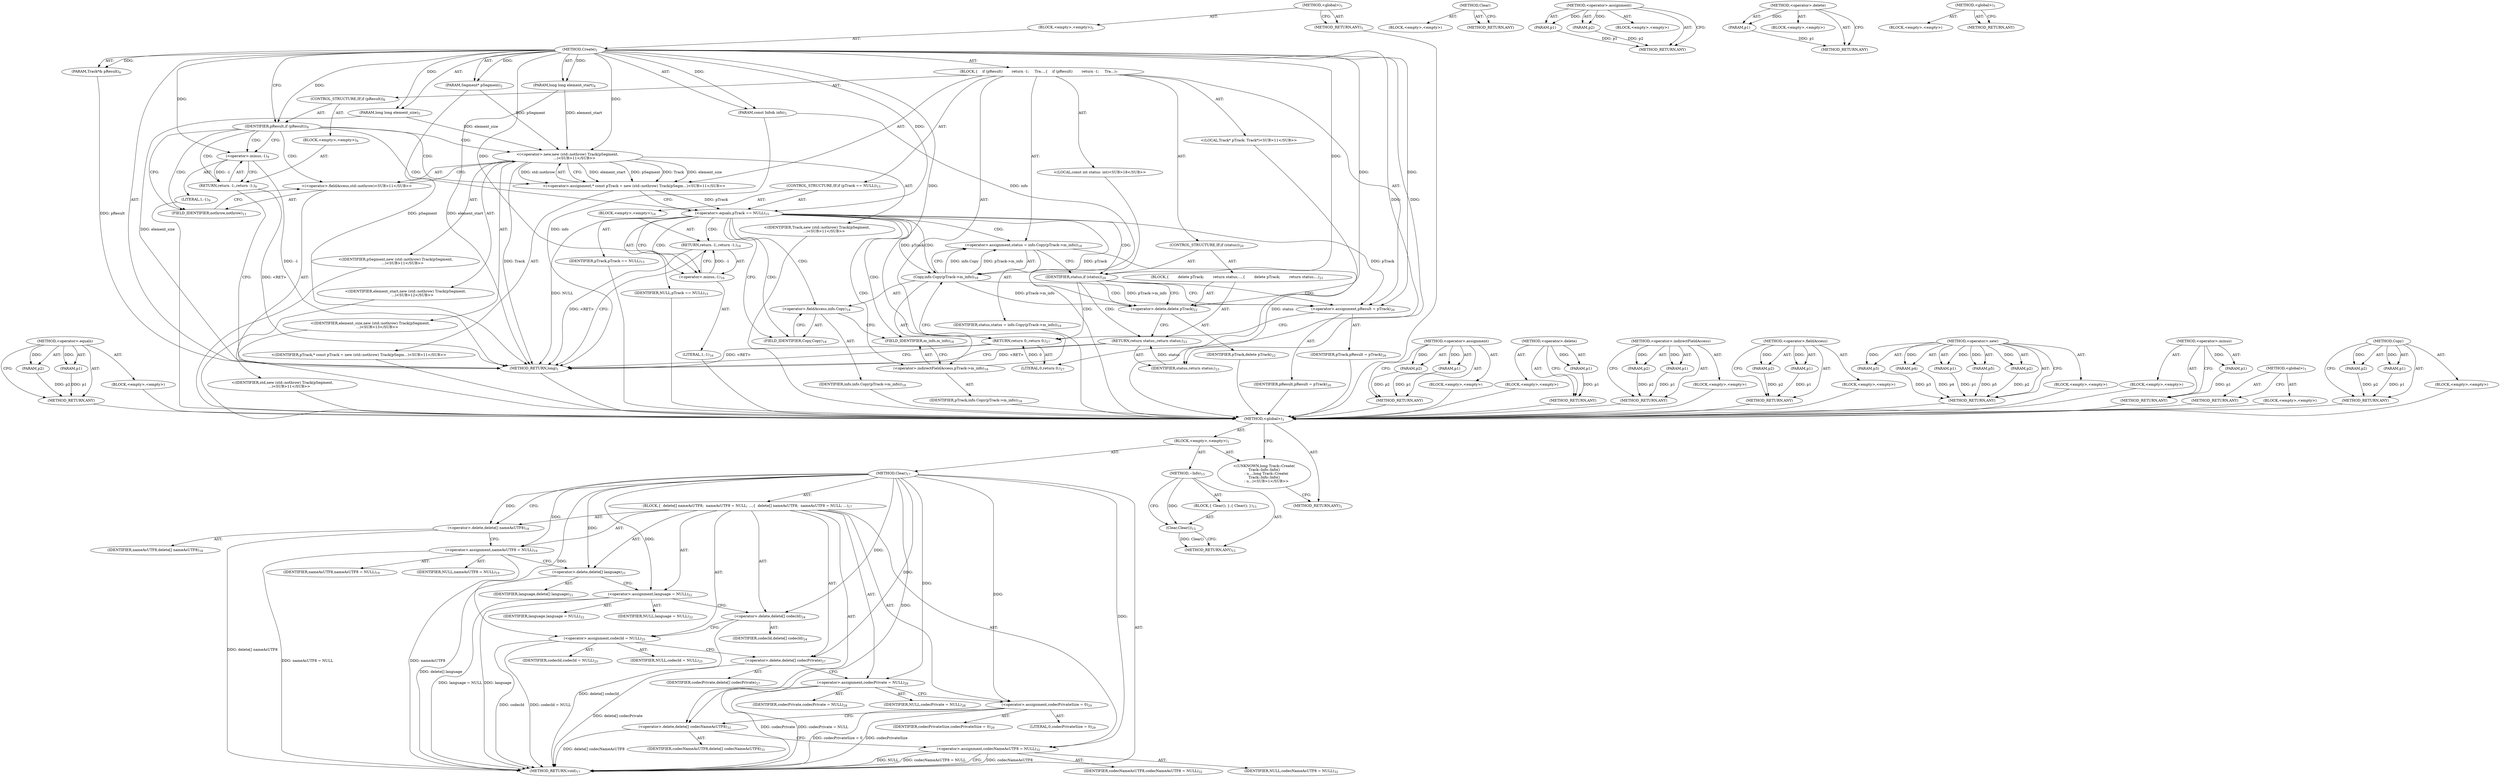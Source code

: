 digraph "Clear" {
vulnerable_113 [label=<(METHOD,&lt;operator&gt;.equals)>];
vulnerable_114 [label=<(PARAM,p1)>];
vulnerable_115 [label=<(PARAM,p2)>];
vulnerable_116 [label=<(BLOCK,&lt;empty&gt;,&lt;empty&gt;)>];
vulnerable_117 [label=<(METHOD_RETURN,ANY)>];
vulnerable_6 [label=<(METHOD,&lt;global&gt;)<SUB>1</SUB>>];
vulnerable_7 [label=<(BLOCK,&lt;empty&gt;,&lt;empty&gt;)<SUB>1</SUB>>];
vulnerable_8 [label=<(METHOD,Create)<SUB>1</SUB>>];
vulnerable_9 [label=<(PARAM,Segment* pSegment)<SUB>2</SUB>>];
vulnerable_10 [label=<(PARAM,const Info&amp; info)<SUB>3</SUB>>];
vulnerable_11 [label=<(PARAM,long long element_start)<SUB>4</SUB>>];
vulnerable_12 [label=<(PARAM,long long element_size)<SUB>5</SUB>>];
vulnerable_13 [label=<(PARAM,Track*&amp; pResult)<SUB>6</SUB>>];
vulnerable_14 [label=<(BLOCK,{
    if (pResult)
        return -1;
 
    Tra...,{
    if (pResult)
        return -1;
 
    Tra...)<SUB>7</SUB>>];
vulnerable_15 [label=<(CONTROL_STRUCTURE,IF,if (pResult))<SUB>8</SUB>>];
vulnerable_16 [label=<(IDENTIFIER,pResult,if (pResult))<SUB>8</SUB>>];
vulnerable_17 [label=<(BLOCK,&lt;empty&gt;,&lt;empty&gt;)<SUB>9</SUB>>];
vulnerable_18 [label=<(RETURN,return -1;,return -1;)<SUB>9</SUB>>];
vulnerable_19 [label=<(&lt;operator&gt;.minus,-1)<SUB>9</SUB>>];
vulnerable_20 [label=<(LITERAL,1,-1)<SUB>9</SUB>>];
vulnerable_21 [label="<(LOCAL,Track* pTrack: Track*)<SUB>11</SUB>>"];
vulnerable_22 [label="<(&lt;operator&gt;.assignment,* const pTrack = new (std::nothrow) Track(pSegm...)<SUB>11</SUB>>"];
vulnerable_23 [label="<(IDENTIFIER,pTrack,* const pTrack = new (std::nothrow) Track(pSegm...)<SUB>11</SUB>>"];
vulnerable_24 [label="<(&lt;operator&gt;.new,new (std::nothrow) Track(pSegment,
            ...)<SUB>11</SUB>>"];
vulnerable_25 [label="<(IDENTIFIER,Track,new (std::nothrow) Track(pSegment,
            ...)<SUB>11</SUB>>"];
vulnerable_26 [label="<(IDENTIFIER,pSegment,new (std::nothrow) Track(pSegment,
            ...)<SUB>11</SUB>>"];
vulnerable_27 [label="<(IDENTIFIER,element_start,new (std::nothrow) Track(pSegment,
            ...)<SUB>12</SUB>>"];
vulnerable_28 [label="<(IDENTIFIER,element_size,new (std::nothrow) Track(pSegment,
            ...)<SUB>13</SUB>>"];
vulnerable_29 [label="<(&lt;operator&gt;.fieldAccess,std::nothrow)<SUB>11</SUB>>"];
vulnerable_30 [label="<(IDENTIFIER,std,new (std::nothrow) Track(pSegment,
            ...)<SUB>11</SUB>>"];
vulnerable_31 [label=<(FIELD_IDENTIFIER,nothrow,nothrow)<SUB>11</SUB>>];
vulnerable_32 [label=<(CONTROL_STRUCTURE,IF,if (pTrack == NULL))<SUB>15</SUB>>];
vulnerable_33 [label=<(&lt;operator&gt;.equals,pTrack == NULL)<SUB>15</SUB>>];
vulnerable_34 [label=<(IDENTIFIER,pTrack,pTrack == NULL)<SUB>15</SUB>>];
vulnerable_35 [label=<(IDENTIFIER,NULL,pTrack == NULL)<SUB>15</SUB>>];
vulnerable_36 [label=<(BLOCK,&lt;empty&gt;,&lt;empty&gt;)<SUB>16</SUB>>];
vulnerable_37 [label=<(RETURN,return -1;,return -1;)<SUB>16</SUB>>];
vulnerable_38 [label=<(&lt;operator&gt;.minus,-1)<SUB>16</SUB>>];
vulnerable_39 [label=<(LITERAL,1,-1)<SUB>16</SUB>>];
vulnerable_40 [label="<(LOCAL,const int status: int)<SUB>18</SUB>>"];
vulnerable_41 [label=<(&lt;operator&gt;.assignment,status = info.Copy(pTrack-&gt;m_info))<SUB>18</SUB>>];
vulnerable_42 [label=<(IDENTIFIER,status,status = info.Copy(pTrack-&gt;m_info))<SUB>18</SUB>>];
vulnerable_43 [label=<(Copy,info.Copy(pTrack-&gt;m_info))<SUB>18</SUB>>];
vulnerable_44 [label=<(&lt;operator&gt;.fieldAccess,info.Copy)<SUB>18</SUB>>];
vulnerable_45 [label=<(IDENTIFIER,info,info.Copy(pTrack-&gt;m_info))<SUB>18</SUB>>];
vulnerable_46 [label=<(FIELD_IDENTIFIER,Copy,Copy)<SUB>18</SUB>>];
vulnerable_47 [label=<(&lt;operator&gt;.indirectFieldAccess,pTrack-&gt;m_info)<SUB>18</SUB>>];
vulnerable_48 [label=<(IDENTIFIER,pTrack,info.Copy(pTrack-&gt;m_info))<SUB>18</SUB>>];
vulnerable_49 [label=<(FIELD_IDENTIFIER,m_info,m_info)<SUB>18</SUB>>];
vulnerable_50 [label=<(CONTROL_STRUCTURE,IF,if (status))<SUB>20</SUB>>];
vulnerable_51 [label=<(IDENTIFIER,status,if (status))<SUB>20</SUB>>];
vulnerable_52 [label=<(BLOCK,{
        delete pTrack;
        return status;...,{
        delete pTrack;
        return status;...)<SUB>21</SUB>>];
vulnerable_53 [label=<(&lt;operator&gt;.delete,delete pTrack)<SUB>22</SUB>>];
vulnerable_54 [label=<(IDENTIFIER,pTrack,delete pTrack)<SUB>22</SUB>>];
vulnerable_55 [label=<(RETURN,return status;,return status;)<SUB>23</SUB>>];
vulnerable_56 [label=<(IDENTIFIER,status,return status;)<SUB>23</SUB>>];
vulnerable_57 [label=<(&lt;operator&gt;.assignment,pResult = pTrack)<SUB>26</SUB>>];
vulnerable_58 [label=<(IDENTIFIER,pResult,pResult = pTrack)<SUB>26</SUB>>];
vulnerable_59 [label=<(IDENTIFIER,pTrack,pResult = pTrack)<SUB>26</SUB>>];
vulnerable_60 [label=<(RETURN,return 0;,return 0;)<SUB>27</SUB>>];
vulnerable_61 [label=<(LITERAL,0,return 0;)<SUB>27</SUB>>];
vulnerable_62 [label=<(METHOD_RETURN,long)<SUB>1</SUB>>];
vulnerable_64 [label=<(METHOD_RETURN,ANY)<SUB>1</SUB>>];
vulnerable_95 [label=<(METHOD,&lt;operator&gt;.assignment)>];
vulnerable_96 [label=<(PARAM,p1)>];
vulnerable_97 [label=<(PARAM,p2)>];
vulnerable_98 [label=<(BLOCK,&lt;empty&gt;,&lt;empty&gt;)>];
vulnerable_99 [label=<(METHOD_RETURN,ANY)>];
vulnerable_128 [label=<(METHOD,&lt;operator&gt;.delete)>];
vulnerable_129 [label=<(PARAM,p1)>];
vulnerable_130 [label=<(BLOCK,&lt;empty&gt;,&lt;empty&gt;)>];
vulnerable_131 [label=<(METHOD_RETURN,ANY)>];
vulnerable_123 [label=<(METHOD,&lt;operator&gt;.indirectFieldAccess)>];
vulnerable_124 [label=<(PARAM,p1)>];
vulnerable_125 [label=<(PARAM,p2)>];
vulnerable_126 [label=<(BLOCK,&lt;empty&gt;,&lt;empty&gt;)>];
vulnerable_127 [label=<(METHOD_RETURN,ANY)>];
vulnerable_108 [label=<(METHOD,&lt;operator&gt;.fieldAccess)>];
vulnerable_109 [label=<(PARAM,p1)>];
vulnerable_110 [label=<(PARAM,p2)>];
vulnerable_111 [label=<(BLOCK,&lt;empty&gt;,&lt;empty&gt;)>];
vulnerable_112 [label=<(METHOD_RETURN,ANY)>];
vulnerable_100 [label=<(METHOD,&lt;operator&gt;.new)>];
vulnerable_101 [label=<(PARAM,p1)>];
vulnerable_102 [label=<(PARAM,p2)>];
vulnerable_103 [label=<(PARAM,p3)>];
vulnerable_104 [label=<(PARAM,p4)>];
vulnerable_105 [label=<(PARAM,p5)>];
vulnerable_106 [label=<(BLOCK,&lt;empty&gt;,&lt;empty&gt;)>];
vulnerable_107 [label=<(METHOD_RETURN,ANY)>];
vulnerable_91 [label=<(METHOD,&lt;operator&gt;.minus)>];
vulnerable_92 [label=<(PARAM,p1)>];
vulnerable_93 [label=<(BLOCK,&lt;empty&gt;,&lt;empty&gt;)>];
vulnerable_94 [label=<(METHOD_RETURN,ANY)>];
vulnerable_85 [label=<(METHOD,&lt;global&gt;)<SUB>1</SUB>>];
vulnerable_86 [label=<(BLOCK,&lt;empty&gt;,&lt;empty&gt;)>];
vulnerable_87 [label=<(METHOD_RETURN,ANY)>];
vulnerable_118 [label=<(METHOD,Copy)>];
vulnerable_119 [label=<(PARAM,p1)>];
vulnerable_120 [label=<(PARAM,p2)>];
vulnerable_121 [label=<(BLOCK,&lt;empty&gt;,&lt;empty&gt;)>];
vulnerable_122 [label=<(METHOD_RETURN,ANY)>];
fixed_6 [label=<(METHOD,&lt;global&gt;)<SUB>1</SUB>>];
fixed_7 [label=<(BLOCK,&lt;empty&gt;,&lt;empty&gt;)<SUB>1</SUB>>];
fixed_8 [label="<(UNKNOWN,long Track::Create(
Track::Info::Info()
    : u...,long Track::Create(
Track::Info::Info()
    : u...)<SUB>1</SUB>>"];
fixed_9 [label=<(METHOD,~Info)<SUB>15</SUB>>];
fixed_10 [label=<(BLOCK,{ Clear(); },{ Clear(); })<SUB>15</SUB>>];
fixed_11 [label=<(Clear,Clear())<SUB>15</SUB>>];
fixed_12 [label=<(METHOD_RETURN,ANY)<SUB>15</SUB>>];
fixed_14 [label=<(METHOD,Clear)<SUB>17</SUB>>];
fixed_15 [label=<(BLOCK,{
  delete[] nameAsUTF8;
  nameAsUTF8 = NULL;
 ...,{
  delete[] nameAsUTF8;
  nameAsUTF8 = NULL;
 ...)<SUB>17</SUB>>];
fixed_16 [label=<(&lt;operator&gt;.delete,delete[] nameAsUTF8)<SUB>18</SUB>>];
fixed_17 [label=<(IDENTIFIER,nameAsUTF8,delete[] nameAsUTF8)<SUB>18</SUB>>];
fixed_18 [label=<(&lt;operator&gt;.assignment,nameAsUTF8 = NULL)<SUB>19</SUB>>];
fixed_19 [label=<(IDENTIFIER,nameAsUTF8,nameAsUTF8 = NULL)<SUB>19</SUB>>];
fixed_20 [label=<(IDENTIFIER,NULL,nameAsUTF8 = NULL)<SUB>19</SUB>>];
fixed_21 [label=<(&lt;operator&gt;.delete,delete[] language)<SUB>21</SUB>>];
fixed_22 [label=<(IDENTIFIER,language,delete[] language)<SUB>21</SUB>>];
fixed_23 [label=<(&lt;operator&gt;.assignment,language = NULL)<SUB>22</SUB>>];
fixed_24 [label=<(IDENTIFIER,language,language = NULL)<SUB>22</SUB>>];
fixed_25 [label=<(IDENTIFIER,NULL,language = NULL)<SUB>22</SUB>>];
fixed_26 [label=<(&lt;operator&gt;.delete,delete[] codecId)<SUB>24</SUB>>];
fixed_27 [label=<(IDENTIFIER,codecId,delete[] codecId)<SUB>24</SUB>>];
fixed_28 [label=<(&lt;operator&gt;.assignment,codecId = NULL)<SUB>25</SUB>>];
fixed_29 [label=<(IDENTIFIER,codecId,codecId = NULL)<SUB>25</SUB>>];
fixed_30 [label=<(IDENTIFIER,NULL,codecId = NULL)<SUB>25</SUB>>];
fixed_31 [label=<(&lt;operator&gt;.delete,delete[] codecPrivate)<SUB>27</SUB>>];
fixed_32 [label=<(IDENTIFIER,codecPrivate,delete[] codecPrivate)<SUB>27</SUB>>];
fixed_33 [label=<(&lt;operator&gt;.assignment,codecPrivate = NULL)<SUB>28</SUB>>];
fixed_34 [label=<(IDENTIFIER,codecPrivate,codecPrivate = NULL)<SUB>28</SUB>>];
fixed_35 [label=<(IDENTIFIER,NULL,codecPrivate = NULL)<SUB>28</SUB>>];
fixed_36 [label=<(&lt;operator&gt;.assignment,codecPrivateSize = 0)<SUB>29</SUB>>];
fixed_37 [label=<(IDENTIFIER,codecPrivateSize,codecPrivateSize = 0)<SUB>29</SUB>>];
fixed_38 [label=<(LITERAL,0,codecPrivateSize = 0)<SUB>29</SUB>>];
fixed_39 [label=<(&lt;operator&gt;.delete,delete[] codecNameAsUTF8)<SUB>31</SUB>>];
fixed_40 [label=<(IDENTIFIER,codecNameAsUTF8,delete[] codecNameAsUTF8)<SUB>31</SUB>>];
fixed_41 [label=<(&lt;operator&gt;.assignment,codecNameAsUTF8 = NULL)<SUB>32</SUB>>];
fixed_42 [label=<(IDENTIFIER,codecNameAsUTF8,codecNameAsUTF8 = NULL)<SUB>32</SUB>>];
fixed_43 [label=<(IDENTIFIER,NULL,codecNameAsUTF8 = NULL)<SUB>32</SUB>>];
fixed_44 [label=<(METHOD_RETURN,void)<SUB>17</SUB>>];
fixed_46 [label=<(METHOD_RETURN,ANY)<SUB>1</SUB>>];
fixed_61 [label=<(METHOD,Clear)>];
fixed_62 [label=<(BLOCK,&lt;empty&gt;,&lt;empty&gt;)>];
fixed_63 [label=<(METHOD_RETURN,ANY)>];
fixed_68 [label=<(METHOD,&lt;operator&gt;.assignment)>];
fixed_69 [label=<(PARAM,p1)>];
fixed_70 [label=<(PARAM,p2)>];
fixed_71 [label=<(BLOCK,&lt;empty&gt;,&lt;empty&gt;)>];
fixed_72 [label=<(METHOD_RETURN,ANY)>];
fixed_64 [label=<(METHOD,&lt;operator&gt;.delete)>];
fixed_65 [label=<(PARAM,p1)>];
fixed_66 [label=<(BLOCK,&lt;empty&gt;,&lt;empty&gt;)>];
fixed_67 [label=<(METHOD_RETURN,ANY)>];
fixed_55 [label=<(METHOD,&lt;global&gt;)<SUB>1</SUB>>];
fixed_56 [label=<(BLOCK,&lt;empty&gt;,&lt;empty&gt;)>];
fixed_57 [label=<(METHOD_RETURN,ANY)>];
vulnerable_113 -> vulnerable_114  [key=0, label="AST: "];
vulnerable_113 -> vulnerable_114  [key=1, label="DDG: "];
vulnerable_113 -> vulnerable_116  [key=0, label="AST: "];
vulnerable_113 -> vulnerable_115  [key=0, label="AST: "];
vulnerable_113 -> vulnerable_115  [key=1, label="DDG: "];
vulnerable_113 -> vulnerable_117  [key=0, label="AST: "];
vulnerable_113 -> vulnerable_117  [key=1, label="CFG: "];
vulnerable_114 -> vulnerable_117  [key=0, label="DDG: p1"];
vulnerable_115 -> vulnerable_117  [key=0, label="DDG: p2"];
vulnerable_116 -> fixed_6  [key=0];
vulnerable_117 -> fixed_6  [key=0];
vulnerable_6 -> vulnerable_7  [key=0, label="AST: "];
vulnerable_6 -> vulnerable_64  [key=0, label="AST: "];
vulnerable_6 -> vulnerable_64  [key=1, label="CFG: "];
vulnerable_7 -> vulnerable_8  [key=0, label="AST: "];
vulnerable_8 -> vulnerable_9  [key=0, label="AST: "];
vulnerable_8 -> vulnerable_9  [key=1, label="DDG: "];
vulnerable_8 -> vulnerable_10  [key=0, label="AST: "];
vulnerable_8 -> vulnerable_10  [key=1, label="DDG: "];
vulnerable_8 -> vulnerable_11  [key=0, label="AST: "];
vulnerable_8 -> vulnerable_11  [key=1, label="DDG: "];
vulnerable_8 -> vulnerable_12  [key=0, label="AST: "];
vulnerable_8 -> vulnerable_12  [key=1, label="DDG: "];
vulnerable_8 -> vulnerable_13  [key=0, label="AST: "];
vulnerable_8 -> vulnerable_13  [key=1, label="DDG: "];
vulnerable_8 -> vulnerable_14  [key=0, label="AST: "];
vulnerable_8 -> vulnerable_62  [key=0, label="AST: "];
vulnerable_8 -> vulnerable_16  [key=0, label="CFG: "];
vulnerable_8 -> vulnerable_16  [key=1, label="DDG: "];
vulnerable_8 -> vulnerable_57  [key=0, label="DDG: "];
vulnerable_8 -> vulnerable_60  [key=0, label="DDG: "];
vulnerable_8 -> vulnerable_51  [key=0, label="DDG: "];
vulnerable_8 -> vulnerable_61  [key=0, label="DDG: "];
vulnerable_8 -> vulnerable_24  [key=0, label="DDG: "];
vulnerable_8 -> vulnerable_33  [key=0, label="DDG: "];
vulnerable_8 -> vulnerable_53  [key=0, label="DDG: "];
vulnerable_8 -> vulnerable_56  [key=0, label="DDG: "];
vulnerable_8 -> vulnerable_19  [key=0, label="DDG: "];
vulnerable_8 -> vulnerable_38  [key=0, label="DDG: "];
vulnerable_9 -> vulnerable_62  [key=0, label="DDG: pSegment"];
vulnerable_9 -> vulnerable_24  [key=0, label="DDG: pSegment"];
vulnerable_10 -> vulnerable_62  [key=0, label="DDG: info"];
vulnerable_10 -> vulnerable_43  [key=0, label="DDG: info"];
vulnerable_11 -> vulnerable_62  [key=0, label="DDG: element_start"];
vulnerable_11 -> vulnerable_24  [key=0, label="DDG: element_start"];
vulnerable_12 -> vulnerable_62  [key=0, label="DDG: element_size"];
vulnerable_12 -> vulnerable_24  [key=0, label="DDG: element_size"];
vulnerable_13 -> vulnerable_62  [key=0, label="DDG: pResult"];
vulnerable_14 -> vulnerable_15  [key=0, label="AST: "];
vulnerable_14 -> vulnerable_21  [key=0, label="AST: "];
vulnerable_14 -> vulnerable_22  [key=0, label="AST: "];
vulnerable_14 -> vulnerable_32  [key=0, label="AST: "];
vulnerable_14 -> vulnerable_40  [key=0, label="AST: "];
vulnerable_14 -> vulnerable_41  [key=0, label="AST: "];
vulnerable_14 -> vulnerable_50  [key=0, label="AST: "];
vulnerable_14 -> vulnerable_57  [key=0, label="AST: "];
vulnerable_14 -> vulnerable_60  [key=0, label="AST: "];
vulnerable_15 -> vulnerable_16  [key=0, label="AST: "];
vulnerable_15 -> vulnerable_17  [key=0, label="AST: "];
vulnerable_16 -> vulnerable_19  [key=0, label="CFG: "];
vulnerable_16 -> vulnerable_19  [key=1, label="CDG: "];
vulnerable_16 -> vulnerable_31  [key=0, label="CFG: "];
vulnerable_16 -> vulnerable_31  [key=1, label="CDG: "];
vulnerable_16 -> vulnerable_24  [key=0, label="CDG: "];
vulnerable_16 -> vulnerable_33  [key=0, label="CDG: "];
vulnerable_16 -> vulnerable_22  [key=0, label="CDG: "];
vulnerable_16 -> vulnerable_29  [key=0, label="CDG: "];
vulnerable_16 -> vulnerable_18  [key=0, label="CDG: "];
vulnerable_17 -> vulnerable_18  [key=0, label="AST: "];
vulnerable_18 -> vulnerable_19  [key=0, label="AST: "];
vulnerable_18 -> vulnerable_62  [key=0, label="CFG: "];
vulnerable_18 -> vulnerable_62  [key=1, label="DDG: &lt;RET&gt;"];
vulnerable_19 -> vulnerable_20  [key=0, label="AST: "];
vulnerable_19 -> vulnerable_18  [key=0, label="CFG: "];
vulnerable_19 -> vulnerable_18  [key=1, label="DDG: -1"];
vulnerable_19 -> vulnerable_62  [key=0, label="DDG: -1"];
vulnerable_20 -> fixed_6  [key=0];
vulnerable_21 -> fixed_6  [key=0];
vulnerable_22 -> vulnerable_23  [key=0, label="AST: "];
vulnerable_22 -> vulnerable_24  [key=0, label="AST: "];
vulnerable_22 -> vulnerable_33  [key=0, label="CFG: "];
vulnerable_22 -> vulnerable_33  [key=1, label="DDG: pTrack"];
vulnerable_23 -> fixed_6  [key=0];
vulnerable_24 -> vulnerable_25  [key=0, label="AST: "];
vulnerable_24 -> vulnerable_26  [key=0, label="AST: "];
vulnerable_24 -> vulnerable_27  [key=0, label="AST: "];
vulnerable_24 -> vulnerable_28  [key=0, label="AST: "];
vulnerable_24 -> vulnerable_29  [key=0, label="AST: "];
vulnerable_24 -> vulnerable_22  [key=0, label="CFG: "];
vulnerable_24 -> vulnerable_22  [key=1, label="DDG: element_start"];
vulnerable_24 -> vulnerable_22  [key=2, label="DDG: pSegment"];
vulnerable_24 -> vulnerable_22  [key=3, label="DDG: Track"];
vulnerable_24 -> vulnerable_22  [key=4, label="DDG: element_size"];
vulnerable_24 -> vulnerable_22  [key=5, label="DDG: std::nothrow"];
vulnerable_24 -> vulnerable_62  [key=0, label="DDG: Track"];
vulnerable_25 -> fixed_6  [key=0];
vulnerable_26 -> fixed_6  [key=0];
vulnerable_27 -> fixed_6  [key=0];
vulnerable_28 -> fixed_6  [key=0];
vulnerable_29 -> vulnerable_30  [key=0, label="AST: "];
vulnerable_29 -> vulnerable_31  [key=0, label="AST: "];
vulnerable_29 -> vulnerable_24  [key=0, label="CFG: "];
vulnerable_30 -> fixed_6  [key=0];
vulnerable_31 -> vulnerable_29  [key=0, label="CFG: "];
vulnerable_32 -> vulnerable_33  [key=0, label="AST: "];
vulnerable_32 -> vulnerable_36  [key=0, label="AST: "];
vulnerable_33 -> vulnerable_34  [key=0, label="AST: "];
vulnerable_33 -> vulnerable_35  [key=0, label="AST: "];
vulnerable_33 -> vulnerable_38  [key=0, label="CFG: "];
vulnerable_33 -> vulnerable_38  [key=1, label="CDG: "];
vulnerable_33 -> vulnerable_46  [key=0, label="CFG: "];
vulnerable_33 -> vulnerable_46  [key=1, label="CDG: "];
vulnerable_33 -> vulnerable_62  [key=0, label="DDG: NULL"];
vulnerable_33 -> vulnerable_57  [key=0, label="DDG: pTrack"];
vulnerable_33 -> vulnerable_43  [key=0, label="DDG: pTrack"];
vulnerable_33 -> vulnerable_43  [key=1, label="CDG: "];
vulnerable_33 -> vulnerable_53  [key=0, label="DDG: pTrack"];
vulnerable_33 -> vulnerable_47  [key=0, label="CDG: "];
vulnerable_33 -> vulnerable_49  [key=0, label="CDG: "];
vulnerable_33 -> vulnerable_51  [key=0, label="CDG: "];
vulnerable_33 -> vulnerable_37  [key=0, label="CDG: "];
vulnerable_33 -> vulnerable_41  [key=0, label="CDG: "];
vulnerable_33 -> vulnerable_44  [key=0, label="CDG: "];
vulnerable_34 -> fixed_6  [key=0];
vulnerable_35 -> fixed_6  [key=0];
vulnerable_36 -> vulnerable_37  [key=0, label="AST: "];
vulnerable_37 -> vulnerable_38  [key=0, label="AST: "];
vulnerable_37 -> vulnerable_62  [key=0, label="CFG: "];
vulnerable_37 -> vulnerable_62  [key=1, label="DDG: &lt;RET&gt;"];
vulnerable_38 -> vulnerable_39  [key=0, label="AST: "];
vulnerable_38 -> vulnerable_37  [key=0, label="CFG: "];
vulnerable_38 -> vulnerable_37  [key=1, label="DDG: -1"];
vulnerable_39 -> fixed_6  [key=0];
vulnerable_40 -> fixed_6  [key=0];
vulnerable_41 -> vulnerable_42  [key=0, label="AST: "];
vulnerable_41 -> vulnerable_43  [key=0, label="AST: "];
vulnerable_41 -> vulnerable_51  [key=0, label="CFG: "];
vulnerable_41 -> vulnerable_56  [key=0, label="DDG: status"];
vulnerable_42 -> fixed_6  [key=0];
vulnerable_43 -> vulnerable_44  [key=0, label="AST: "];
vulnerable_43 -> vulnerable_47  [key=0, label="AST: "];
vulnerable_43 -> vulnerable_41  [key=0, label="CFG: "];
vulnerable_43 -> vulnerable_41  [key=1, label="DDG: info.Copy"];
vulnerable_43 -> vulnerable_41  [key=2, label="DDG: pTrack-&gt;m_info"];
vulnerable_43 -> vulnerable_57  [key=0, label="DDG: pTrack-&gt;m_info"];
vulnerable_43 -> vulnerable_53  [key=0, label="DDG: pTrack-&gt;m_info"];
vulnerable_44 -> vulnerable_45  [key=0, label="AST: "];
vulnerable_44 -> vulnerable_46  [key=0, label="AST: "];
vulnerable_44 -> vulnerable_49  [key=0, label="CFG: "];
vulnerable_45 -> fixed_6  [key=0];
vulnerable_46 -> vulnerable_44  [key=0, label="CFG: "];
vulnerable_47 -> vulnerable_48  [key=0, label="AST: "];
vulnerable_47 -> vulnerable_49  [key=0, label="AST: "];
vulnerable_47 -> vulnerable_43  [key=0, label="CFG: "];
vulnerable_48 -> fixed_6  [key=0];
vulnerable_49 -> vulnerable_47  [key=0, label="CFG: "];
vulnerable_50 -> vulnerable_51  [key=0, label="AST: "];
vulnerable_50 -> vulnerable_52  [key=0, label="AST: "];
vulnerable_51 -> vulnerable_53  [key=0, label="CFG: "];
vulnerable_51 -> vulnerable_53  [key=1, label="CDG: "];
vulnerable_51 -> vulnerable_57  [key=0, label="CFG: "];
vulnerable_51 -> vulnerable_57  [key=1, label="CDG: "];
vulnerable_51 -> vulnerable_60  [key=0, label="CDG: "];
vulnerable_51 -> vulnerable_55  [key=0, label="CDG: "];
vulnerable_52 -> vulnerable_53  [key=0, label="AST: "];
vulnerable_52 -> vulnerable_55  [key=0, label="AST: "];
vulnerable_53 -> vulnerable_54  [key=0, label="AST: "];
vulnerable_53 -> vulnerable_55  [key=0, label="CFG: "];
vulnerable_54 -> fixed_6  [key=0];
vulnerable_55 -> vulnerable_56  [key=0, label="AST: "];
vulnerable_55 -> vulnerable_62  [key=0, label="CFG: "];
vulnerable_55 -> vulnerable_62  [key=1, label="DDG: &lt;RET&gt;"];
vulnerable_56 -> vulnerable_55  [key=0, label="DDG: status"];
vulnerable_57 -> vulnerable_58  [key=0, label="AST: "];
vulnerable_57 -> vulnerable_59  [key=0, label="AST: "];
vulnerable_57 -> vulnerable_60  [key=0, label="CFG: "];
vulnerable_58 -> fixed_6  [key=0];
vulnerable_59 -> fixed_6  [key=0];
vulnerable_60 -> vulnerable_61  [key=0, label="AST: "];
vulnerable_60 -> vulnerable_62  [key=0, label="CFG: "];
vulnerable_60 -> vulnerable_62  [key=1, label="DDG: &lt;RET&gt;"];
vulnerable_61 -> vulnerable_60  [key=0, label="DDG: 0"];
vulnerable_62 -> fixed_6  [key=0];
vulnerable_64 -> fixed_6  [key=0];
vulnerable_95 -> vulnerable_96  [key=0, label="AST: "];
vulnerable_95 -> vulnerable_96  [key=1, label="DDG: "];
vulnerable_95 -> vulnerable_98  [key=0, label="AST: "];
vulnerable_95 -> vulnerable_97  [key=0, label="AST: "];
vulnerable_95 -> vulnerable_97  [key=1, label="DDG: "];
vulnerable_95 -> vulnerable_99  [key=0, label="AST: "];
vulnerable_95 -> vulnerable_99  [key=1, label="CFG: "];
vulnerable_96 -> vulnerable_99  [key=0, label="DDG: p1"];
vulnerable_97 -> vulnerable_99  [key=0, label="DDG: p2"];
vulnerable_98 -> fixed_6  [key=0];
vulnerable_99 -> fixed_6  [key=0];
vulnerable_128 -> vulnerable_129  [key=0, label="AST: "];
vulnerable_128 -> vulnerable_129  [key=1, label="DDG: "];
vulnerable_128 -> vulnerable_130  [key=0, label="AST: "];
vulnerable_128 -> vulnerable_131  [key=0, label="AST: "];
vulnerable_128 -> vulnerable_131  [key=1, label="CFG: "];
vulnerable_129 -> vulnerable_131  [key=0, label="DDG: p1"];
vulnerable_130 -> fixed_6  [key=0];
vulnerable_131 -> fixed_6  [key=0];
vulnerable_123 -> vulnerable_124  [key=0, label="AST: "];
vulnerable_123 -> vulnerable_124  [key=1, label="DDG: "];
vulnerable_123 -> vulnerable_126  [key=0, label="AST: "];
vulnerable_123 -> vulnerable_125  [key=0, label="AST: "];
vulnerable_123 -> vulnerable_125  [key=1, label="DDG: "];
vulnerable_123 -> vulnerable_127  [key=0, label="AST: "];
vulnerable_123 -> vulnerable_127  [key=1, label="CFG: "];
vulnerable_124 -> vulnerable_127  [key=0, label="DDG: p1"];
vulnerable_125 -> vulnerable_127  [key=0, label="DDG: p2"];
vulnerable_126 -> fixed_6  [key=0];
vulnerable_127 -> fixed_6  [key=0];
vulnerable_108 -> vulnerable_109  [key=0, label="AST: "];
vulnerable_108 -> vulnerable_109  [key=1, label="DDG: "];
vulnerable_108 -> vulnerable_111  [key=0, label="AST: "];
vulnerable_108 -> vulnerable_110  [key=0, label="AST: "];
vulnerable_108 -> vulnerable_110  [key=1, label="DDG: "];
vulnerable_108 -> vulnerable_112  [key=0, label="AST: "];
vulnerable_108 -> vulnerable_112  [key=1, label="CFG: "];
vulnerable_109 -> vulnerable_112  [key=0, label="DDG: p1"];
vulnerable_110 -> vulnerable_112  [key=0, label="DDG: p2"];
vulnerable_111 -> fixed_6  [key=0];
vulnerable_112 -> fixed_6  [key=0];
vulnerable_100 -> vulnerable_101  [key=0, label="AST: "];
vulnerable_100 -> vulnerable_101  [key=1, label="DDG: "];
vulnerable_100 -> vulnerable_106  [key=0, label="AST: "];
vulnerable_100 -> vulnerable_102  [key=0, label="AST: "];
vulnerable_100 -> vulnerable_102  [key=1, label="DDG: "];
vulnerable_100 -> vulnerable_107  [key=0, label="AST: "];
vulnerable_100 -> vulnerable_107  [key=1, label="CFG: "];
vulnerable_100 -> vulnerable_103  [key=0, label="AST: "];
vulnerable_100 -> vulnerable_103  [key=1, label="DDG: "];
vulnerable_100 -> vulnerable_104  [key=0, label="AST: "];
vulnerable_100 -> vulnerable_104  [key=1, label="DDG: "];
vulnerable_100 -> vulnerable_105  [key=0, label="AST: "];
vulnerable_100 -> vulnerable_105  [key=1, label="DDG: "];
vulnerable_101 -> vulnerable_107  [key=0, label="DDG: p1"];
vulnerable_102 -> vulnerable_107  [key=0, label="DDG: p2"];
vulnerable_103 -> vulnerable_107  [key=0, label="DDG: p3"];
vulnerable_104 -> vulnerable_107  [key=0, label="DDG: p4"];
vulnerable_105 -> vulnerable_107  [key=0, label="DDG: p5"];
vulnerable_106 -> fixed_6  [key=0];
vulnerable_107 -> fixed_6  [key=0];
vulnerable_91 -> vulnerable_92  [key=0, label="AST: "];
vulnerable_91 -> vulnerable_92  [key=1, label="DDG: "];
vulnerable_91 -> vulnerable_93  [key=0, label="AST: "];
vulnerable_91 -> vulnerable_94  [key=0, label="AST: "];
vulnerable_91 -> vulnerable_94  [key=1, label="CFG: "];
vulnerable_92 -> vulnerable_94  [key=0, label="DDG: p1"];
vulnerable_93 -> fixed_6  [key=0];
vulnerable_94 -> fixed_6  [key=0];
vulnerable_85 -> vulnerable_86  [key=0, label="AST: "];
vulnerable_85 -> vulnerable_87  [key=0, label="AST: "];
vulnerable_85 -> vulnerable_87  [key=1, label="CFG: "];
vulnerable_86 -> fixed_6  [key=0];
vulnerable_87 -> fixed_6  [key=0];
vulnerable_118 -> vulnerable_119  [key=0, label="AST: "];
vulnerable_118 -> vulnerable_119  [key=1, label="DDG: "];
vulnerable_118 -> vulnerable_121  [key=0, label="AST: "];
vulnerable_118 -> vulnerable_120  [key=0, label="AST: "];
vulnerable_118 -> vulnerable_120  [key=1, label="DDG: "];
vulnerable_118 -> vulnerable_122  [key=0, label="AST: "];
vulnerable_118 -> vulnerable_122  [key=1, label="CFG: "];
vulnerable_119 -> vulnerable_122  [key=0, label="DDG: p1"];
vulnerable_120 -> vulnerable_122  [key=0, label="DDG: p2"];
vulnerable_121 -> fixed_6  [key=0];
vulnerable_122 -> fixed_6  [key=0];
fixed_6 -> fixed_7  [key=0, label="AST: "];
fixed_6 -> fixed_46  [key=0, label="AST: "];
fixed_6 -> fixed_8  [key=0, label="CFG: "];
fixed_7 -> fixed_8  [key=0, label="AST: "];
fixed_7 -> fixed_9  [key=0, label="AST: "];
fixed_7 -> fixed_14  [key=0, label="AST: "];
fixed_8 -> fixed_46  [key=0, label="CFG: "];
fixed_9 -> fixed_10  [key=0, label="AST: "];
fixed_9 -> fixed_12  [key=0, label="AST: "];
fixed_9 -> fixed_11  [key=0, label="CFG: "];
fixed_9 -> fixed_11  [key=1, label="DDG: "];
fixed_10 -> fixed_11  [key=0, label="AST: "];
fixed_11 -> fixed_12  [key=0, label="CFG: "];
fixed_11 -> fixed_12  [key=1, label="DDG: Clear()"];
fixed_14 -> fixed_15  [key=0, label="AST: "];
fixed_14 -> fixed_44  [key=0, label="AST: "];
fixed_14 -> fixed_16  [key=0, label="CFG: "];
fixed_14 -> fixed_16  [key=1, label="DDG: "];
fixed_14 -> fixed_18  [key=0, label="DDG: "];
fixed_14 -> fixed_23  [key=0, label="DDG: "];
fixed_14 -> fixed_28  [key=0, label="DDG: "];
fixed_14 -> fixed_33  [key=0, label="DDG: "];
fixed_14 -> fixed_36  [key=0, label="DDG: "];
fixed_14 -> fixed_41  [key=0, label="DDG: "];
fixed_14 -> fixed_21  [key=0, label="DDG: "];
fixed_14 -> fixed_26  [key=0, label="DDG: "];
fixed_14 -> fixed_31  [key=0, label="DDG: "];
fixed_14 -> fixed_39  [key=0, label="DDG: "];
fixed_15 -> fixed_16  [key=0, label="AST: "];
fixed_15 -> fixed_18  [key=0, label="AST: "];
fixed_15 -> fixed_21  [key=0, label="AST: "];
fixed_15 -> fixed_23  [key=0, label="AST: "];
fixed_15 -> fixed_26  [key=0, label="AST: "];
fixed_15 -> fixed_28  [key=0, label="AST: "];
fixed_15 -> fixed_31  [key=0, label="AST: "];
fixed_15 -> fixed_33  [key=0, label="AST: "];
fixed_15 -> fixed_36  [key=0, label="AST: "];
fixed_15 -> fixed_39  [key=0, label="AST: "];
fixed_15 -> fixed_41  [key=0, label="AST: "];
fixed_16 -> fixed_17  [key=0, label="AST: "];
fixed_16 -> fixed_18  [key=0, label="CFG: "];
fixed_16 -> fixed_44  [key=0, label="DDG: delete[] nameAsUTF8"];
fixed_18 -> fixed_19  [key=0, label="AST: "];
fixed_18 -> fixed_20  [key=0, label="AST: "];
fixed_18 -> fixed_21  [key=0, label="CFG: "];
fixed_18 -> fixed_44  [key=0, label="DDG: nameAsUTF8"];
fixed_18 -> fixed_44  [key=1, label="DDG: nameAsUTF8 = NULL"];
fixed_21 -> fixed_22  [key=0, label="AST: "];
fixed_21 -> fixed_23  [key=0, label="CFG: "];
fixed_21 -> fixed_44  [key=0, label="DDG: delete[] language"];
fixed_23 -> fixed_24  [key=0, label="AST: "];
fixed_23 -> fixed_25  [key=0, label="AST: "];
fixed_23 -> fixed_26  [key=0, label="CFG: "];
fixed_23 -> fixed_44  [key=0, label="DDG: language"];
fixed_23 -> fixed_44  [key=1, label="DDG: language = NULL"];
fixed_26 -> fixed_27  [key=0, label="AST: "];
fixed_26 -> fixed_28  [key=0, label="CFG: "];
fixed_26 -> fixed_44  [key=0, label="DDG: delete[] codecId"];
fixed_28 -> fixed_29  [key=0, label="AST: "];
fixed_28 -> fixed_30  [key=0, label="AST: "];
fixed_28 -> fixed_31  [key=0, label="CFG: "];
fixed_28 -> fixed_44  [key=0, label="DDG: codecId"];
fixed_28 -> fixed_44  [key=1, label="DDG: codecId = NULL"];
fixed_31 -> fixed_32  [key=0, label="AST: "];
fixed_31 -> fixed_33  [key=0, label="CFG: "];
fixed_31 -> fixed_44  [key=0, label="DDG: delete[] codecPrivate"];
fixed_33 -> fixed_34  [key=0, label="AST: "];
fixed_33 -> fixed_35  [key=0, label="AST: "];
fixed_33 -> fixed_36  [key=0, label="CFG: "];
fixed_33 -> fixed_44  [key=0, label="DDG: codecPrivate"];
fixed_33 -> fixed_44  [key=1, label="DDG: codecPrivate = NULL"];
fixed_36 -> fixed_37  [key=0, label="AST: "];
fixed_36 -> fixed_38  [key=0, label="AST: "];
fixed_36 -> fixed_39  [key=0, label="CFG: "];
fixed_36 -> fixed_44  [key=0, label="DDG: codecPrivateSize = 0"];
fixed_36 -> fixed_44  [key=1, label="DDG: codecPrivateSize"];
fixed_39 -> fixed_40  [key=0, label="AST: "];
fixed_39 -> fixed_41  [key=0, label="CFG: "];
fixed_39 -> fixed_44  [key=0, label="DDG: delete[] codecNameAsUTF8"];
fixed_41 -> fixed_42  [key=0, label="AST: "];
fixed_41 -> fixed_43  [key=0, label="AST: "];
fixed_41 -> fixed_44  [key=0, label="CFG: "];
fixed_41 -> fixed_44  [key=1, label="DDG: codecNameAsUTF8"];
fixed_41 -> fixed_44  [key=2, label="DDG: NULL"];
fixed_41 -> fixed_44  [key=3, label="DDG: codecNameAsUTF8 = NULL"];
fixed_61 -> fixed_62  [key=0, label="AST: "];
fixed_61 -> fixed_63  [key=0, label="AST: "];
fixed_61 -> fixed_63  [key=1, label="CFG: "];
fixed_68 -> fixed_69  [key=0, label="AST: "];
fixed_68 -> fixed_69  [key=1, label="DDG: "];
fixed_68 -> fixed_71  [key=0, label="AST: "];
fixed_68 -> fixed_70  [key=0, label="AST: "];
fixed_68 -> fixed_70  [key=1, label="DDG: "];
fixed_68 -> fixed_72  [key=0, label="AST: "];
fixed_68 -> fixed_72  [key=1, label="CFG: "];
fixed_69 -> fixed_72  [key=0, label="DDG: p1"];
fixed_70 -> fixed_72  [key=0, label="DDG: p2"];
fixed_64 -> fixed_65  [key=0, label="AST: "];
fixed_64 -> fixed_65  [key=1, label="DDG: "];
fixed_64 -> fixed_66  [key=0, label="AST: "];
fixed_64 -> fixed_67  [key=0, label="AST: "];
fixed_64 -> fixed_67  [key=1, label="CFG: "];
fixed_65 -> fixed_67  [key=0, label="DDG: p1"];
fixed_55 -> fixed_56  [key=0, label="AST: "];
fixed_55 -> fixed_57  [key=0, label="AST: "];
fixed_55 -> fixed_57  [key=1, label="CFG: "];
}
